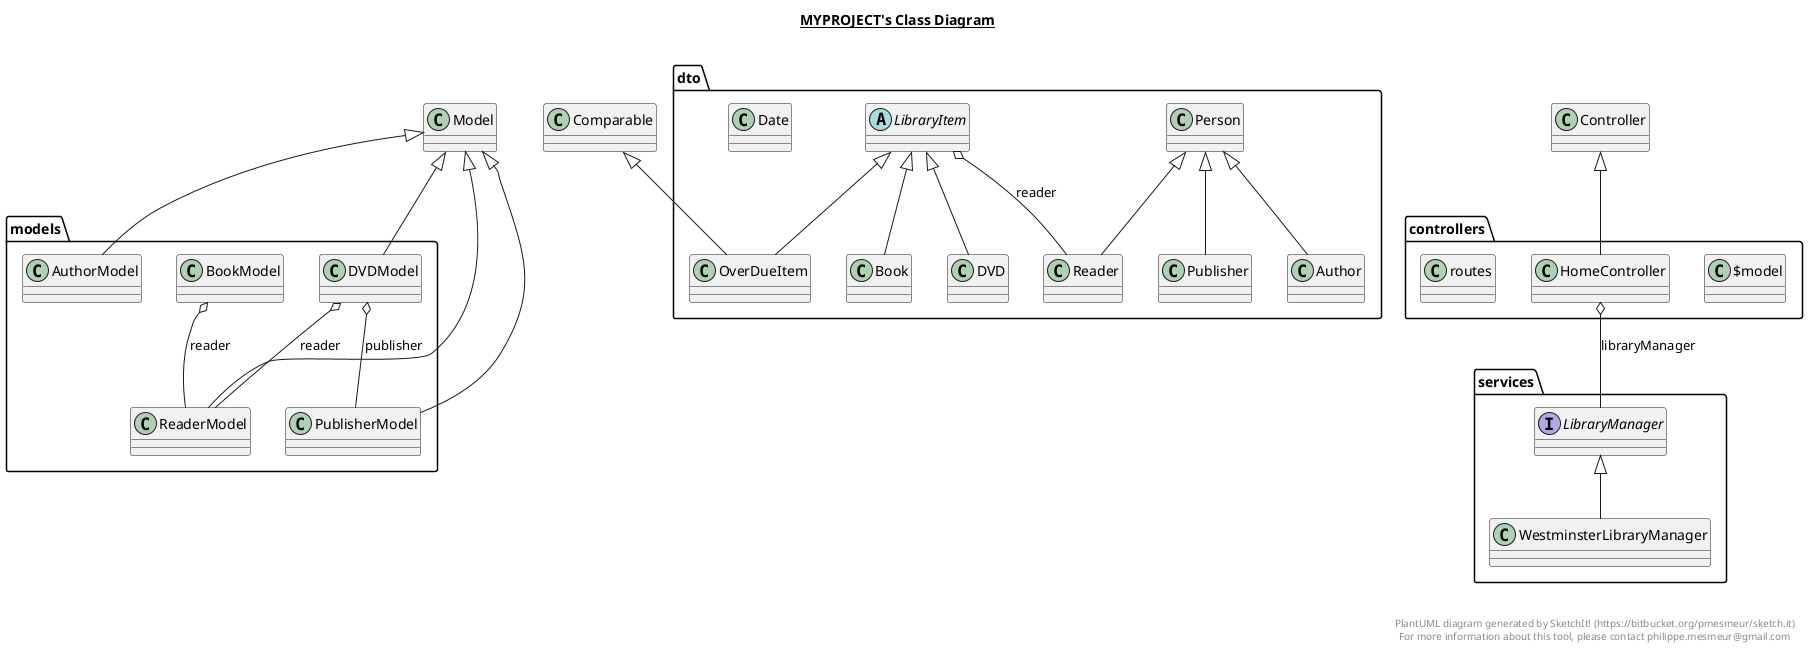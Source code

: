 @startuml

title __MYPROJECT's Class Diagram__\n

  package controllers {
    class $model {
    }
  }
  

  package controllers {
    class $model {
    }
  }
  

  package dto {
    class Author {
    }
  }
  

  package models {
    class AuthorModel {
    }
  }
  

  package dto {
    class Book {
    }
  }
  

  package models {
    class BookModel {
    }
  }
  

  package dto {
    class DVD {
    }
  }
  

  package models {
    class DVDModel {
    }
  }
  

  package dto {
    class Date {
    }
  }
  

  package controllers {
    class HomeController {
    }
  }
  

  package dto {
    abstract class LibraryItem {
    }
  }
  

  package services {
    interface LibraryManager {
    }
  }
  

  package dto {
    class OverDueItem {
    }
  }
  

  package dto {
    class Person {
    }
  }
  

  package dto {
    class Publisher {
    }
  }
  

  package models {
    class PublisherModel {
    }
  }
  

  package dto {
    class Reader {
    }
  }
  

  package models {
    class ReaderModel {
    }
  }
  

  package services {
    class WestminsterLibraryManager {
    }
  }
  

  package controllers {
    class routes {
    }
  }
  

  Author -up-|> Person
  AuthorModel -up-|> Model
  Book -up-|> LibraryItem
  BookModel o-- ReaderModel : reader
  DVD -up-|> LibraryItem
  DVDModel -up-|> Model
  DVDModel o-- ReaderModel : reader
  DVDModel o-- PublisherModel : publisher
  HomeController -up-|> Controller
  HomeController o-- LibraryManager : libraryManager
  LibraryItem o-- Reader : reader
  OverDueItem -up-|> Comparable
  OverDueItem -up-|> LibraryItem
  Publisher -up-|> Person
  PublisherModel -up-|> Model
  Reader -up-|> Person
  ReaderModel -up-|> Model
  WestminsterLibraryManager -up-|> LibraryManager


right footer


PlantUML diagram generated by SketchIt! (https://bitbucket.org/pmesmeur/sketch.it)
For more information about this tool, please contact philippe.mesmeur@gmail.com
endfooter

@enduml
